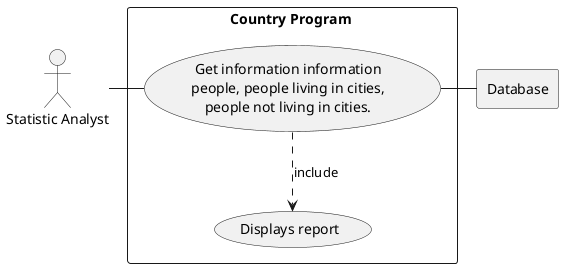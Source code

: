 @startuml

actor HR as "Statistic Analyst"

rectangle Database

rectangle "Country Program " {
    usecase UC1 as "Get information information
    people, people living in cities,
    people not living in cities."

    usecase UCa as "Displays report"

    HR - UC1
    UC1 ..> UCa : include
    UC1 - Database
}

@enduml